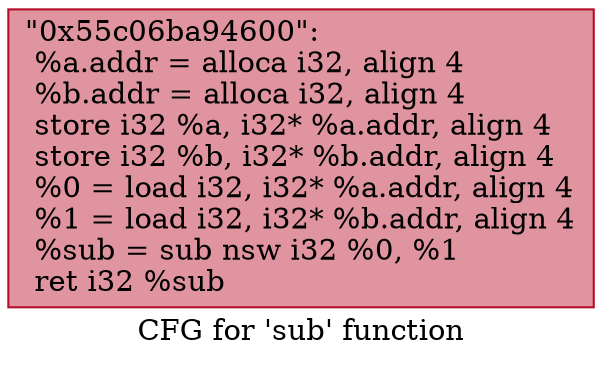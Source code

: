 digraph "CFG for 'sub' function" {
	label="CFG for 'sub' function";

	Node0x55c06ba94600 [shape=record,color="#b70d28ff", style=filled, fillcolor="#b70d2870",label="{\"0x55c06ba94600\":\l  %a.addr = alloca i32, align 4\l  %b.addr = alloca i32, align 4\l  store i32 %a, i32* %a.addr, align 4\l  store i32 %b, i32* %b.addr, align 4\l  %0 = load i32, i32* %a.addr, align 4\l  %1 = load i32, i32* %b.addr, align 4\l  %sub = sub nsw i32 %0, %1\l  ret i32 %sub\l}"];
}

